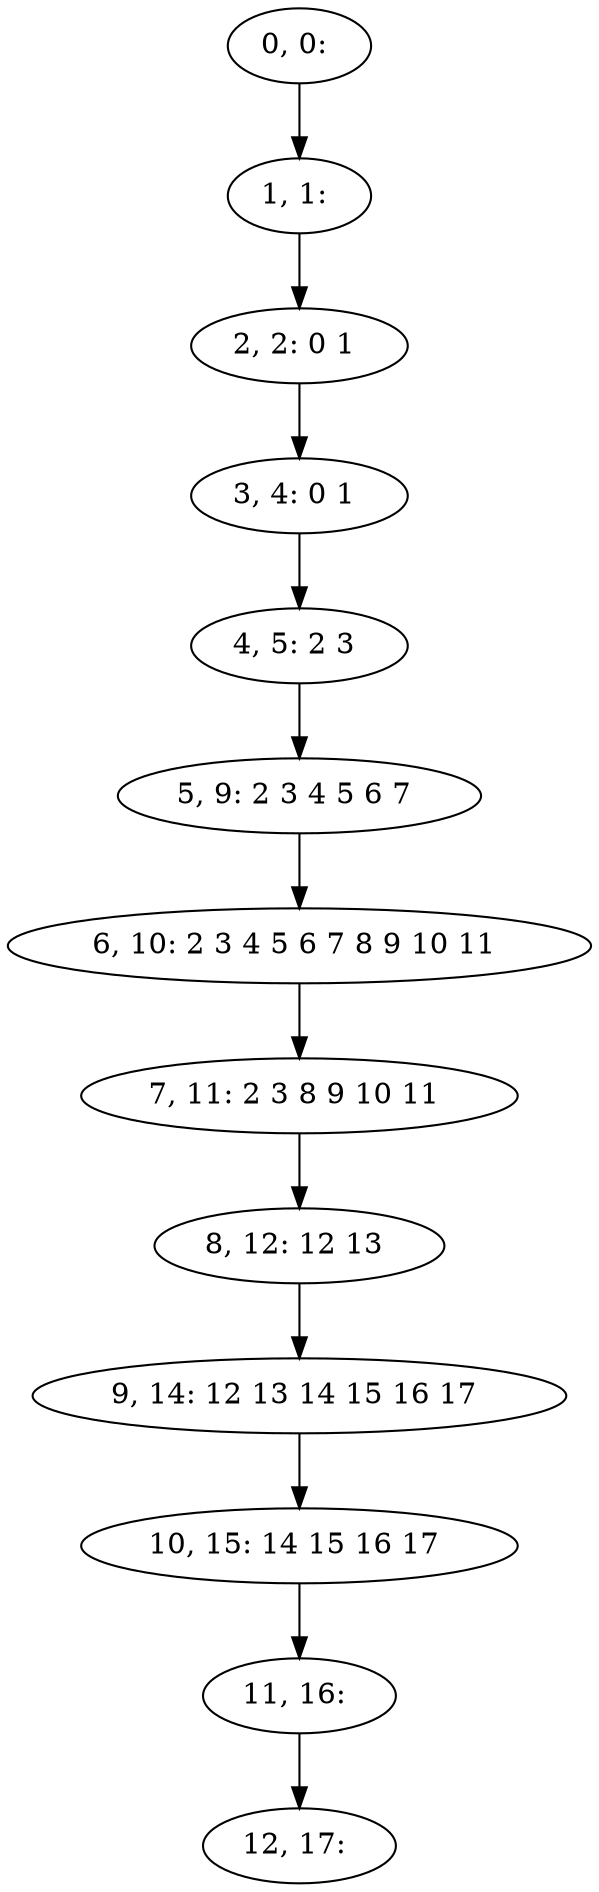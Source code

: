 digraph G {
0[label="0, 0: "];
1[label="1, 1: "];
2[label="2, 2: 0 1 "];
3[label="3, 4: 0 1 "];
4[label="4, 5: 2 3 "];
5[label="5, 9: 2 3 4 5 6 7 "];
6[label="6, 10: 2 3 4 5 6 7 8 9 10 11 "];
7[label="7, 11: 2 3 8 9 10 11 "];
8[label="8, 12: 12 13 "];
9[label="9, 14: 12 13 14 15 16 17 "];
10[label="10, 15: 14 15 16 17 "];
11[label="11, 16: "];
12[label="12, 17: "];
0->1 ;
1->2 ;
2->3 ;
3->4 ;
4->5 ;
5->6 ;
6->7 ;
7->8 ;
8->9 ;
9->10 ;
10->11 ;
11->12 ;
}
